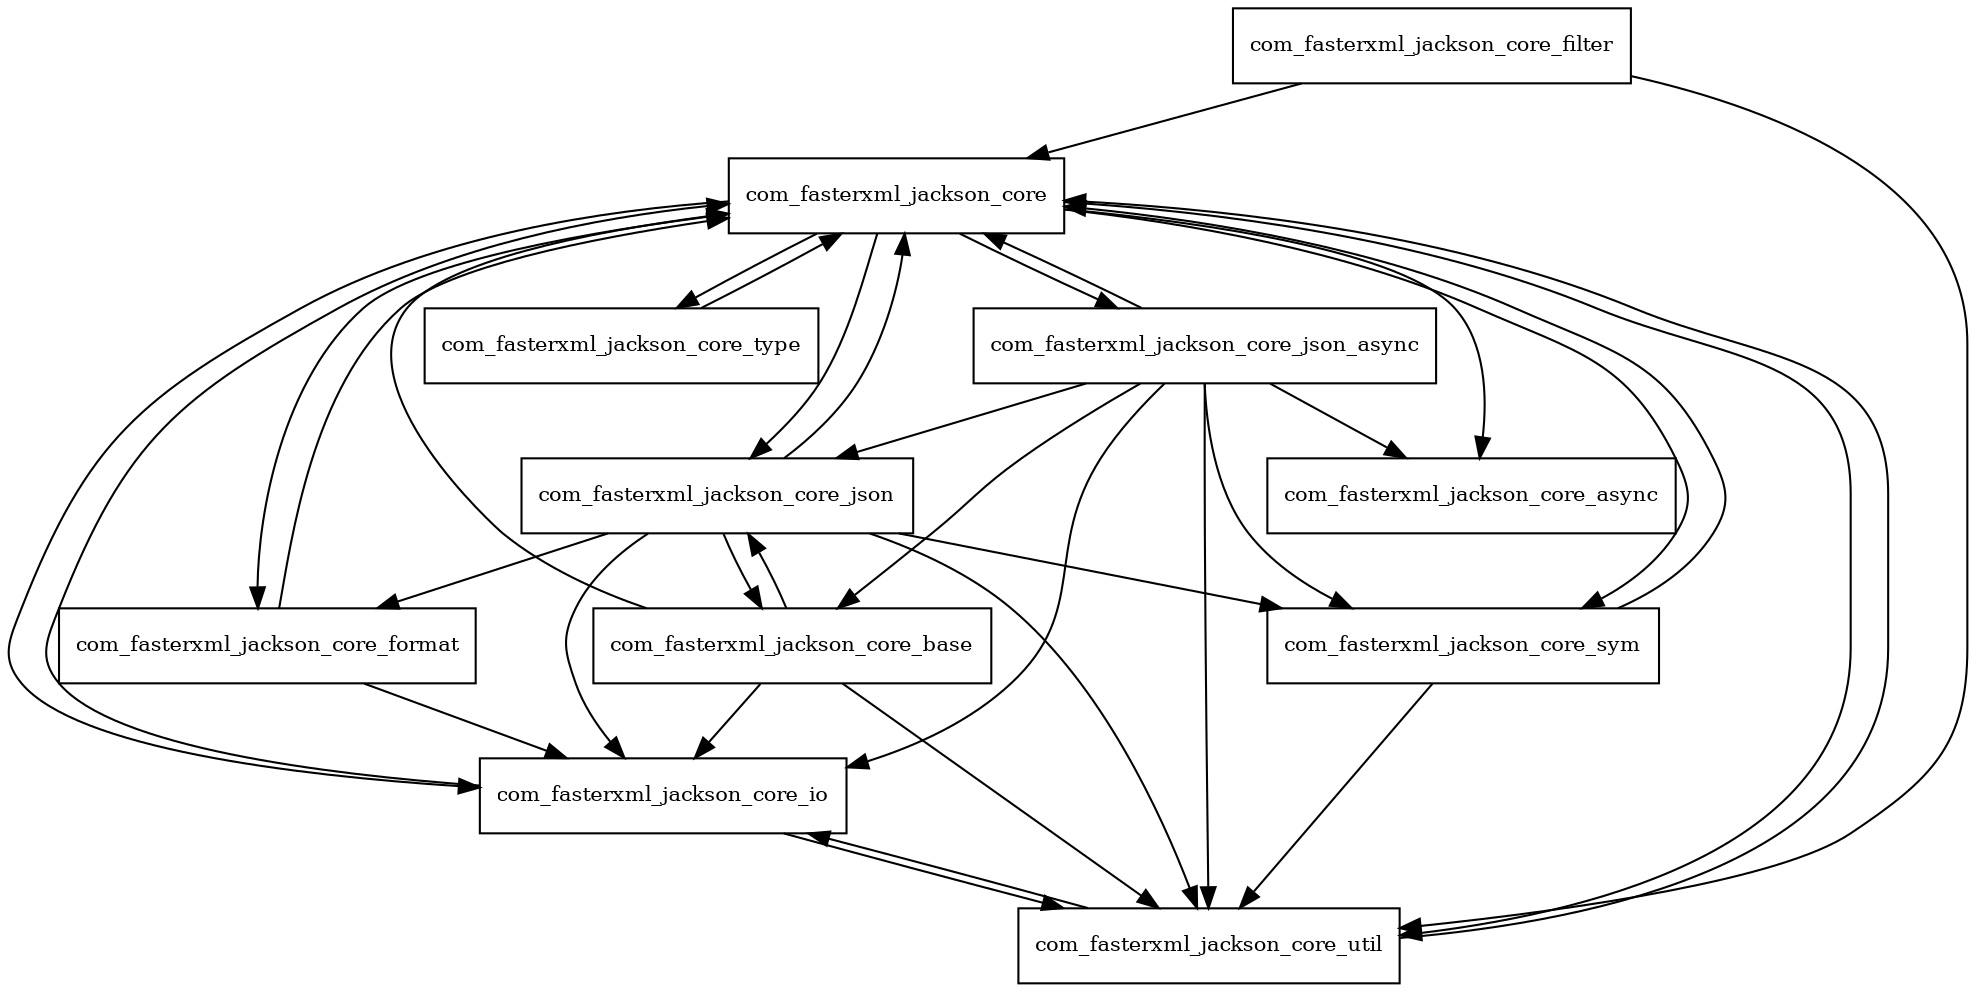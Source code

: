 digraph jackson_core_2_9_2_package_dependencies {
  node [shape = box, fontsize=10.0];
  com_fasterxml_jackson_core -> com_fasterxml_jackson_core_async;
  com_fasterxml_jackson_core -> com_fasterxml_jackson_core_format;
  com_fasterxml_jackson_core -> com_fasterxml_jackson_core_io;
  com_fasterxml_jackson_core -> com_fasterxml_jackson_core_json;
  com_fasterxml_jackson_core -> com_fasterxml_jackson_core_json_async;
  com_fasterxml_jackson_core -> com_fasterxml_jackson_core_sym;
  com_fasterxml_jackson_core -> com_fasterxml_jackson_core_type;
  com_fasterxml_jackson_core -> com_fasterxml_jackson_core_util;
  com_fasterxml_jackson_core_base -> com_fasterxml_jackson_core;
  com_fasterxml_jackson_core_base -> com_fasterxml_jackson_core_io;
  com_fasterxml_jackson_core_base -> com_fasterxml_jackson_core_json;
  com_fasterxml_jackson_core_base -> com_fasterxml_jackson_core_util;
  com_fasterxml_jackson_core_filter -> com_fasterxml_jackson_core;
  com_fasterxml_jackson_core_filter -> com_fasterxml_jackson_core_util;
  com_fasterxml_jackson_core_format -> com_fasterxml_jackson_core;
  com_fasterxml_jackson_core_format -> com_fasterxml_jackson_core_io;
  com_fasterxml_jackson_core_io -> com_fasterxml_jackson_core;
  com_fasterxml_jackson_core_io -> com_fasterxml_jackson_core_util;
  com_fasterxml_jackson_core_json -> com_fasterxml_jackson_core;
  com_fasterxml_jackson_core_json -> com_fasterxml_jackson_core_base;
  com_fasterxml_jackson_core_json -> com_fasterxml_jackson_core_format;
  com_fasterxml_jackson_core_json -> com_fasterxml_jackson_core_io;
  com_fasterxml_jackson_core_json -> com_fasterxml_jackson_core_sym;
  com_fasterxml_jackson_core_json -> com_fasterxml_jackson_core_util;
  com_fasterxml_jackson_core_json_async -> com_fasterxml_jackson_core;
  com_fasterxml_jackson_core_json_async -> com_fasterxml_jackson_core_async;
  com_fasterxml_jackson_core_json_async -> com_fasterxml_jackson_core_base;
  com_fasterxml_jackson_core_json_async -> com_fasterxml_jackson_core_io;
  com_fasterxml_jackson_core_json_async -> com_fasterxml_jackson_core_json;
  com_fasterxml_jackson_core_json_async -> com_fasterxml_jackson_core_sym;
  com_fasterxml_jackson_core_json_async -> com_fasterxml_jackson_core_util;
  com_fasterxml_jackson_core_sym -> com_fasterxml_jackson_core;
  com_fasterxml_jackson_core_sym -> com_fasterxml_jackson_core_util;
  com_fasterxml_jackson_core_type -> com_fasterxml_jackson_core;
  com_fasterxml_jackson_core_util -> com_fasterxml_jackson_core;
  com_fasterxml_jackson_core_util -> com_fasterxml_jackson_core_io;
}
